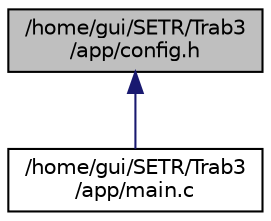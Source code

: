 digraph "/home/gui/SETR/Trab3/app/config.h"
{
 // LATEX_PDF_SIZE
  edge [fontname="Helvetica",fontsize="10",labelfontname="Helvetica",labelfontsize="10"];
  node [fontname="Helvetica",fontsize="10",shape=record];
  Node1 [label="/home/gui/SETR/Trab3\l/app/config.h",height=0.2,width=0.4,color="black", fillcolor="grey75", style="filled", fontcolor="black",tooltip="Configuration file."];
  Node1 -> Node2 [dir="back",color="midnightblue",fontsize="10",style="solid",fontname="Helvetica"];
  Node2 [label="/home/gui/SETR/Trab3\l/app/main.c",height=0.2,width=0.4,color="black", fillcolor="white", style="filled",URL="$main_8c.html",tooltip="Main function for the vending machine project."];
}
